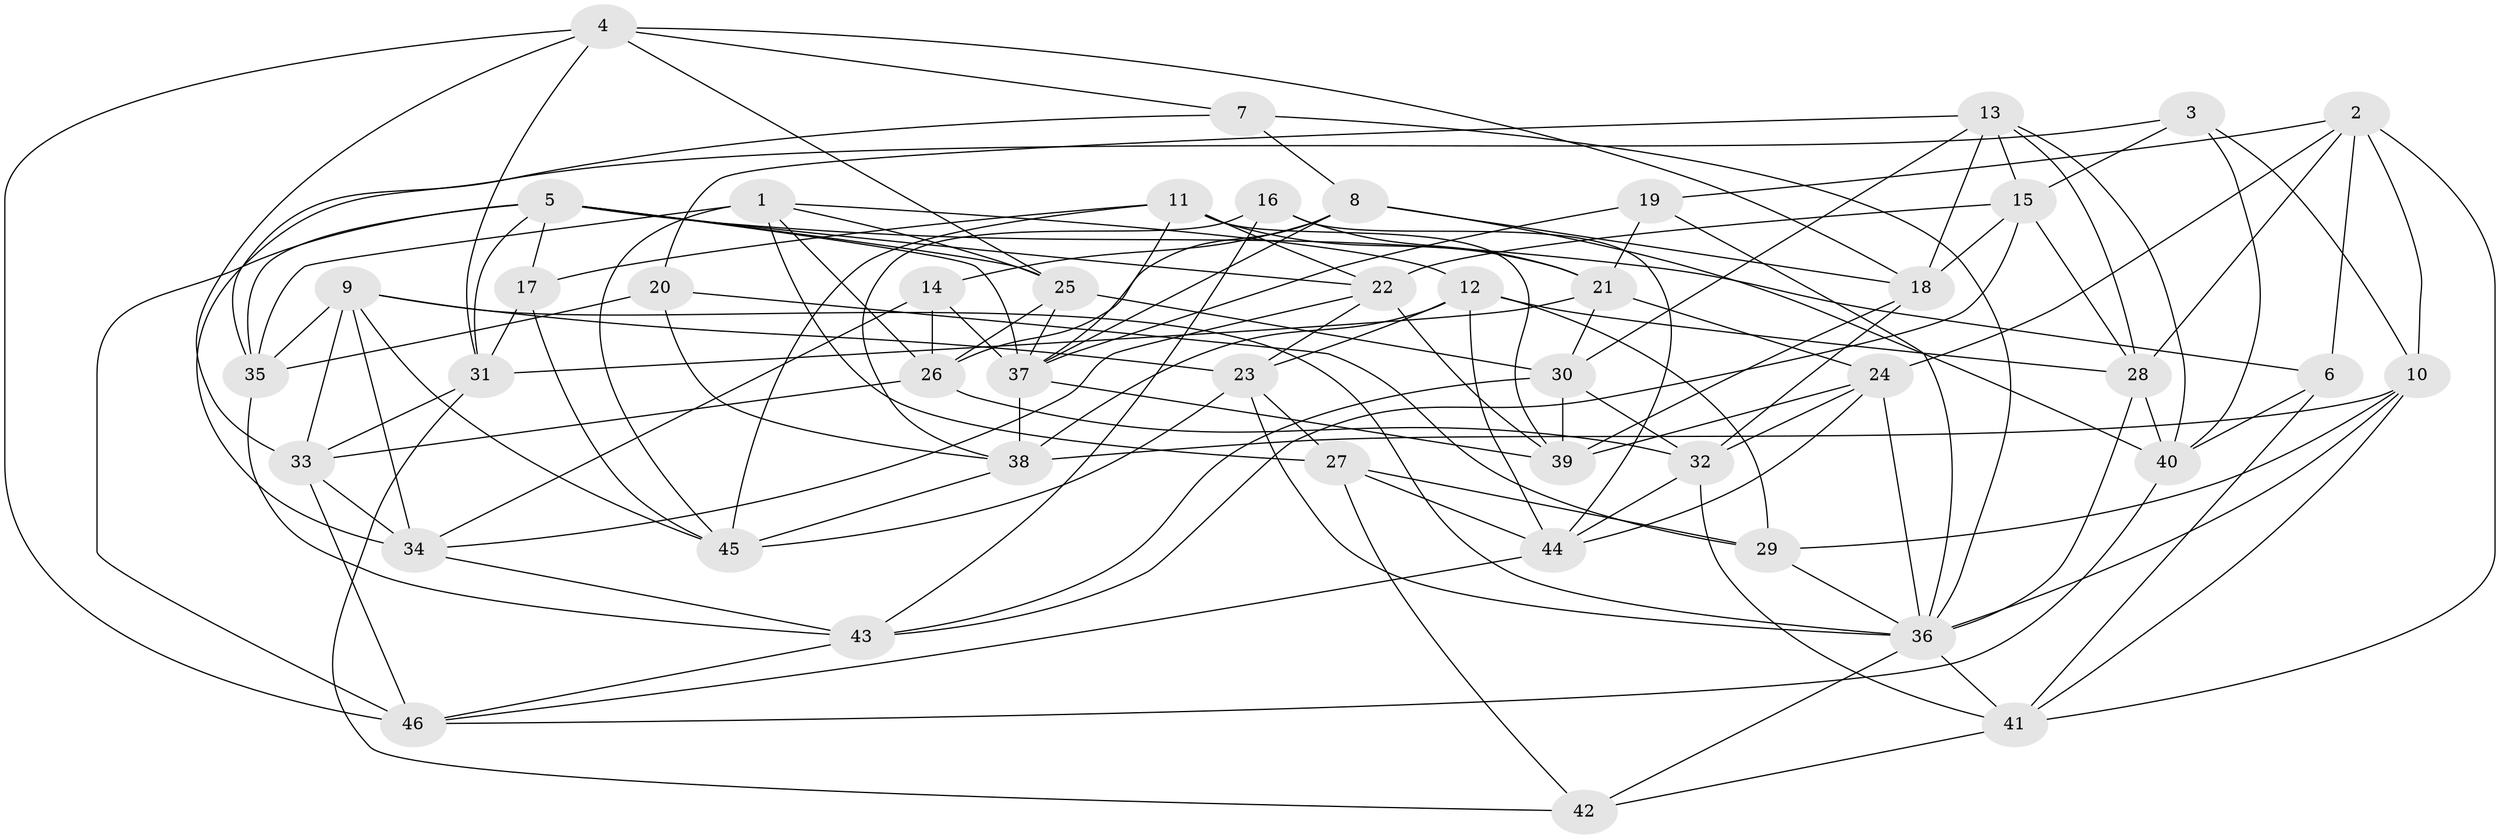 // original degree distribution, {4: 1.0}
// Generated by graph-tools (version 1.1) at 2025/50/03/09/25 03:50:49]
// undirected, 46 vertices, 132 edges
graph export_dot {
graph [start="1"]
  node [color=gray90,style=filled];
  1;
  2;
  3;
  4;
  5;
  6;
  7;
  8;
  9;
  10;
  11;
  12;
  13;
  14;
  15;
  16;
  17;
  18;
  19;
  20;
  21;
  22;
  23;
  24;
  25;
  26;
  27;
  28;
  29;
  30;
  31;
  32;
  33;
  34;
  35;
  36;
  37;
  38;
  39;
  40;
  41;
  42;
  43;
  44;
  45;
  46;
  1 -- 12 [weight=1.0];
  1 -- 25 [weight=1.0];
  1 -- 26 [weight=1.0];
  1 -- 27 [weight=1.0];
  1 -- 35 [weight=1.0];
  1 -- 45 [weight=1.0];
  2 -- 6 [weight=1.0];
  2 -- 10 [weight=1.0];
  2 -- 19 [weight=1.0];
  2 -- 24 [weight=1.0];
  2 -- 28 [weight=1.0];
  2 -- 41 [weight=1.0];
  3 -- 10 [weight=1.0];
  3 -- 15 [weight=1.0];
  3 -- 34 [weight=1.0];
  3 -- 40 [weight=1.0];
  4 -- 7 [weight=1.0];
  4 -- 18 [weight=1.0];
  4 -- 25 [weight=1.0];
  4 -- 31 [weight=1.0];
  4 -- 33 [weight=1.0];
  4 -- 46 [weight=1.0];
  5 -- 6 [weight=1.0];
  5 -- 17 [weight=1.0];
  5 -- 22 [weight=1.0];
  5 -- 25 [weight=1.0];
  5 -- 31 [weight=1.0];
  5 -- 35 [weight=1.0];
  5 -- 37 [weight=1.0];
  5 -- 46 [weight=1.0];
  6 -- 40 [weight=1.0];
  6 -- 41 [weight=1.0];
  7 -- 8 [weight=1.0];
  7 -- 35 [weight=1.0];
  7 -- 36 [weight=1.0];
  8 -- 14 [weight=1.0];
  8 -- 18 [weight=1.0];
  8 -- 26 [weight=1.0];
  8 -- 37 [weight=1.0];
  8 -- 40 [weight=1.0];
  9 -- 23 [weight=1.0];
  9 -- 33 [weight=1.0];
  9 -- 34 [weight=1.0];
  9 -- 35 [weight=1.0];
  9 -- 36 [weight=1.0];
  9 -- 45 [weight=1.0];
  10 -- 29 [weight=1.0];
  10 -- 36 [weight=1.0];
  10 -- 38 [weight=1.0];
  10 -- 41 [weight=1.0];
  11 -- 17 [weight=1.0];
  11 -- 21 [weight=1.0];
  11 -- 22 [weight=1.0];
  11 -- 37 [weight=1.0];
  11 -- 39 [weight=1.0];
  11 -- 45 [weight=1.0];
  12 -- 23 [weight=1.0];
  12 -- 28 [weight=1.0];
  12 -- 29 [weight=1.0];
  12 -- 38 [weight=1.0];
  12 -- 44 [weight=1.0];
  13 -- 15 [weight=1.0];
  13 -- 18 [weight=1.0];
  13 -- 20 [weight=1.0];
  13 -- 28 [weight=1.0];
  13 -- 30 [weight=1.0];
  13 -- 40 [weight=1.0];
  14 -- 26 [weight=1.0];
  14 -- 34 [weight=1.0];
  14 -- 37 [weight=1.0];
  15 -- 18 [weight=1.0];
  15 -- 22 [weight=1.0];
  15 -- 28 [weight=1.0];
  15 -- 43 [weight=1.0];
  16 -- 21 [weight=1.0];
  16 -- 38 [weight=1.0];
  16 -- 43 [weight=1.0];
  16 -- 44 [weight=1.0];
  17 -- 31 [weight=1.0];
  17 -- 45 [weight=1.0];
  18 -- 32 [weight=1.0];
  18 -- 39 [weight=1.0];
  19 -- 21 [weight=1.0];
  19 -- 36 [weight=1.0];
  19 -- 37 [weight=1.0];
  20 -- 29 [weight=1.0];
  20 -- 35 [weight=1.0];
  20 -- 38 [weight=1.0];
  21 -- 24 [weight=1.0];
  21 -- 30 [weight=1.0];
  21 -- 31 [weight=1.0];
  22 -- 23 [weight=1.0];
  22 -- 34 [weight=1.0];
  22 -- 39 [weight=1.0];
  23 -- 27 [weight=1.0];
  23 -- 36 [weight=1.0];
  23 -- 45 [weight=1.0];
  24 -- 32 [weight=1.0];
  24 -- 36 [weight=1.0];
  24 -- 39 [weight=1.0];
  24 -- 44 [weight=1.0];
  25 -- 26 [weight=1.0];
  25 -- 30 [weight=1.0];
  25 -- 37 [weight=1.0];
  26 -- 32 [weight=1.0];
  26 -- 33 [weight=1.0];
  27 -- 29 [weight=2.0];
  27 -- 42 [weight=1.0];
  27 -- 44 [weight=1.0];
  28 -- 36 [weight=1.0];
  28 -- 40 [weight=1.0];
  29 -- 36 [weight=1.0];
  30 -- 32 [weight=1.0];
  30 -- 39 [weight=1.0];
  30 -- 43 [weight=1.0];
  31 -- 33 [weight=1.0];
  31 -- 42 [weight=1.0];
  32 -- 41 [weight=1.0];
  32 -- 44 [weight=1.0];
  33 -- 34 [weight=1.0];
  33 -- 46 [weight=1.0];
  34 -- 43 [weight=1.0];
  35 -- 43 [weight=1.0];
  36 -- 41 [weight=1.0];
  36 -- 42 [weight=1.0];
  37 -- 38 [weight=3.0];
  37 -- 39 [weight=1.0];
  38 -- 45 [weight=1.0];
  40 -- 46 [weight=1.0];
  41 -- 42 [weight=1.0];
  43 -- 46 [weight=1.0];
  44 -- 46 [weight=1.0];
}
